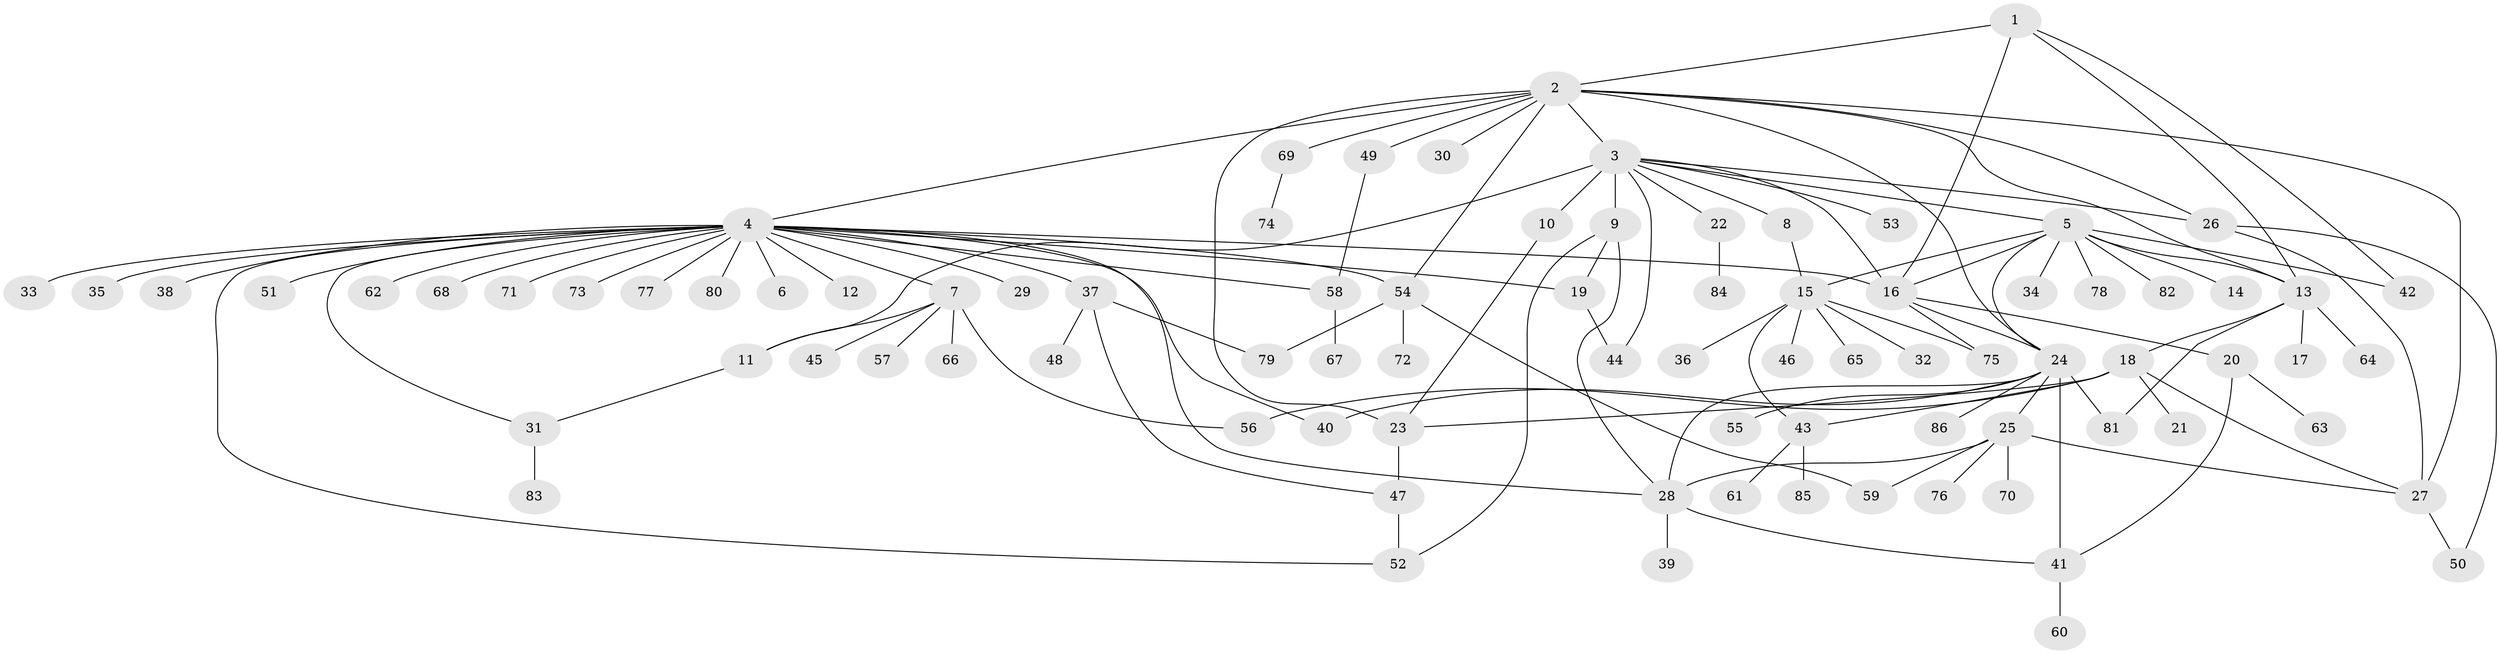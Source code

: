 // original degree distribution, {7: 0.028169014084507043, 15: 0.007042253521126761, 21: 0.007042253521126761, 26: 0.007042253521126761, 11: 0.007042253521126761, 2: 0.19014084507042253, 3: 0.08450704225352113, 1: 0.5563380281690141, 8: 0.007042253521126761, 9: 0.007042253521126761, 5: 0.035211267605633804, 4: 0.028169014084507043, 12: 0.007042253521126761, 6: 0.028169014084507043}
// Generated by graph-tools (version 1.1) at 2025/50/03/04/25 22:50:40]
// undirected, 86 vertices, 122 edges
graph export_dot {
  node [color=gray90,style=filled];
  1;
  2;
  3;
  4;
  5;
  6;
  7;
  8;
  9;
  10;
  11;
  12;
  13;
  14;
  15;
  16;
  17;
  18;
  19;
  20;
  21;
  22;
  23;
  24;
  25;
  26;
  27;
  28;
  29;
  30;
  31;
  32;
  33;
  34;
  35;
  36;
  37;
  38;
  39;
  40;
  41;
  42;
  43;
  44;
  45;
  46;
  47;
  48;
  49;
  50;
  51;
  52;
  53;
  54;
  55;
  56;
  57;
  58;
  59;
  60;
  61;
  62;
  63;
  64;
  65;
  66;
  67;
  68;
  69;
  70;
  71;
  72;
  73;
  74;
  75;
  76;
  77;
  78;
  79;
  80;
  81;
  82;
  83;
  84;
  85;
  86;
  1 -- 2 [weight=1.0];
  1 -- 13 [weight=1.0];
  1 -- 16 [weight=3.0];
  1 -- 42 [weight=1.0];
  2 -- 3 [weight=1.0];
  2 -- 4 [weight=1.0];
  2 -- 13 [weight=1.0];
  2 -- 23 [weight=1.0];
  2 -- 24 [weight=1.0];
  2 -- 26 [weight=1.0];
  2 -- 27 [weight=1.0];
  2 -- 30 [weight=1.0];
  2 -- 49 [weight=1.0];
  2 -- 54 [weight=1.0];
  2 -- 69 [weight=1.0];
  3 -- 5 [weight=1.0];
  3 -- 8 [weight=1.0];
  3 -- 9 [weight=9.0];
  3 -- 10 [weight=1.0];
  3 -- 11 [weight=1.0];
  3 -- 16 [weight=1.0];
  3 -- 22 [weight=1.0];
  3 -- 26 [weight=1.0];
  3 -- 44 [weight=1.0];
  3 -- 53 [weight=1.0];
  4 -- 6 [weight=1.0];
  4 -- 7 [weight=1.0];
  4 -- 12 [weight=1.0];
  4 -- 16 [weight=1.0];
  4 -- 19 [weight=1.0];
  4 -- 28 [weight=1.0];
  4 -- 29 [weight=1.0];
  4 -- 31 [weight=1.0];
  4 -- 33 [weight=1.0];
  4 -- 35 [weight=1.0];
  4 -- 37 [weight=1.0];
  4 -- 38 [weight=1.0];
  4 -- 40 [weight=1.0];
  4 -- 51 [weight=1.0];
  4 -- 52 [weight=1.0];
  4 -- 54 [weight=1.0];
  4 -- 58 [weight=1.0];
  4 -- 62 [weight=1.0];
  4 -- 68 [weight=1.0];
  4 -- 71 [weight=1.0];
  4 -- 73 [weight=1.0];
  4 -- 77 [weight=1.0];
  4 -- 80 [weight=1.0];
  5 -- 13 [weight=1.0];
  5 -- 14 [weight=1.0];
  5 -- 15 [weight=1.0];
  5 -- 16 [weight=1.0];
  5 -- 24 [weight=1.0];
  5 -- 34 [weight=1.0];
  5 -- 42 [weight=1.0];
  5 -- 78 [weight=1.0];
  5 -- 82 [weight=1.0];
  7 -- 11 [weight=1.0];
  7 -- 45 [weight=1.0];
  7 -- 56 [weight=1.0];
  7 -- 57 [weight=1.0];
  7 -- 66 [weight=1.0];
  8 -- 15 [weight=1.0];
  9 -- 19 [weight=1.0];
  9 -- 28 [weight=1.0];
  9 -- 52 [weight=1.0];
  10 -- 23 [weight=1.0];
  11 -- 31 [weight=1.0];
  13 -- 17 [weight=1.0];
  13 -- 18 [weight=1.0];
  13 -- 64 [weight=1.0];
  13 -- 81 [weight=1.0];
  15 -- 32 [weight=1.0];
  15 -- 36 [weight=1.0];
  15 -- 43 [weight=1.0];
  15 -- 46 [weight=1.0];
  15 -- 65 [weight=1.0];
  15 -- 75 [weight=1.0];
  16 -- 20 [weight=1.0];
  16 -- 24 [weight=1.0];
  16 -- 75 [weight=1.0];
  18 -- 21 [weight=1.0];
  18 -- 23 [weight=1.0];
  18 -- 27 [weight=1.0];
  18 -- 43 [weight=1.0];
  18 -- 56 [weight=1.0];
  19 -- 44 [weight=1.0];
  20 -- 41 [weight=1.0];
  20 -- 63 [weight=1.0];
  22 -- 84 [weight=1.0];
  23 -- 47 [weight=2.0];
  24 -- 25 [weight=1.0];
  24 -- 28 [weight=1.0];
  24 -- 40 [weight=1.0];
  24 -- 41 [weight=1.0];
  24 -- 55 [weight=1.0];
  24 -- 81 [weight=1.0];
  24 -- 86 [weight=1.0];
  25 -- 27 [weight=1.0];
  25 -- 28 [weight=1.0];
  25 -- 59 [weight=1.0];
  25 -- 70 [weight=1.0];
  25 -- 76 [weight=1.0];
  26 -- 27 [weight=1.0];
  26 -- 50 [weight=1.0];
  27 -- 50 [weight=1.0];
  28 -- 39 [weight=1.0];
  28 -- 41 [weight=1.0];
  31 -- 83 [weight=1.0];
  37 -- 47 [weight=1.0];
  37 -- 48 [weight=1.0];
  37 -- 79 [weight=1.0];
  41 -- 60 [weight=1.0];
  43 -- 61 [weight=1.0];
  43 -- 85 [weight=1.0];
  47 -- 52 [weight=1.0];
  49 -- 58 [weight=1.0];
  54 -- 59 [weight=1.0];
  54 -- 72 [weight=1.0];
  54 -- 79 [weight=1.0];
  58 -- 67 [weight=1.0];
  69 -- 74 [weight=1.0];
}
